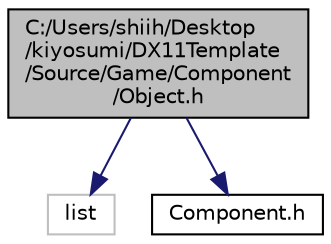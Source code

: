 digraph "C:/Users/shiih/Desktop/kiyosumi/DX11Template/Source/Game/Component/Object.h"
{
 // LATEX_PDF_SIZE
  edge [fontname="Helvetica",fontsize="10",labelfontname="Helvetica",labelfontsize="10"];
  node [fontname="Helvetica",fontsize="10",shape=record];
  Node1 [label="C:/Users/shiih/Desktop\l/kiyosumi/DX11Template\l/Source/Game/Component\l/Object.h",height=0.2,width=0.4,color="black", fillcolor="grey75", style="filled", fontcolor="black",tooltip="ゲームオブジェクト"];
  Node1 -> Node2 [color="midnightblue",fontsize="10",style="solid",fontname="Helvetica"];
  Node2 [label="list",height=0.2,width=0.4,color="grey75", fillcolor="white", style="filled",tooltip=" "];
  Node1 -> Node3 [color="midnightblue",fontsize="10",style="solid",fontname="Helvetica"];
  Node3 [label="Component.h",height=0.2,width=0.4,color="black", fillcolor="white", style="filled",URL="$_component_8h.html",tooltip="コンポーネント"];
}
